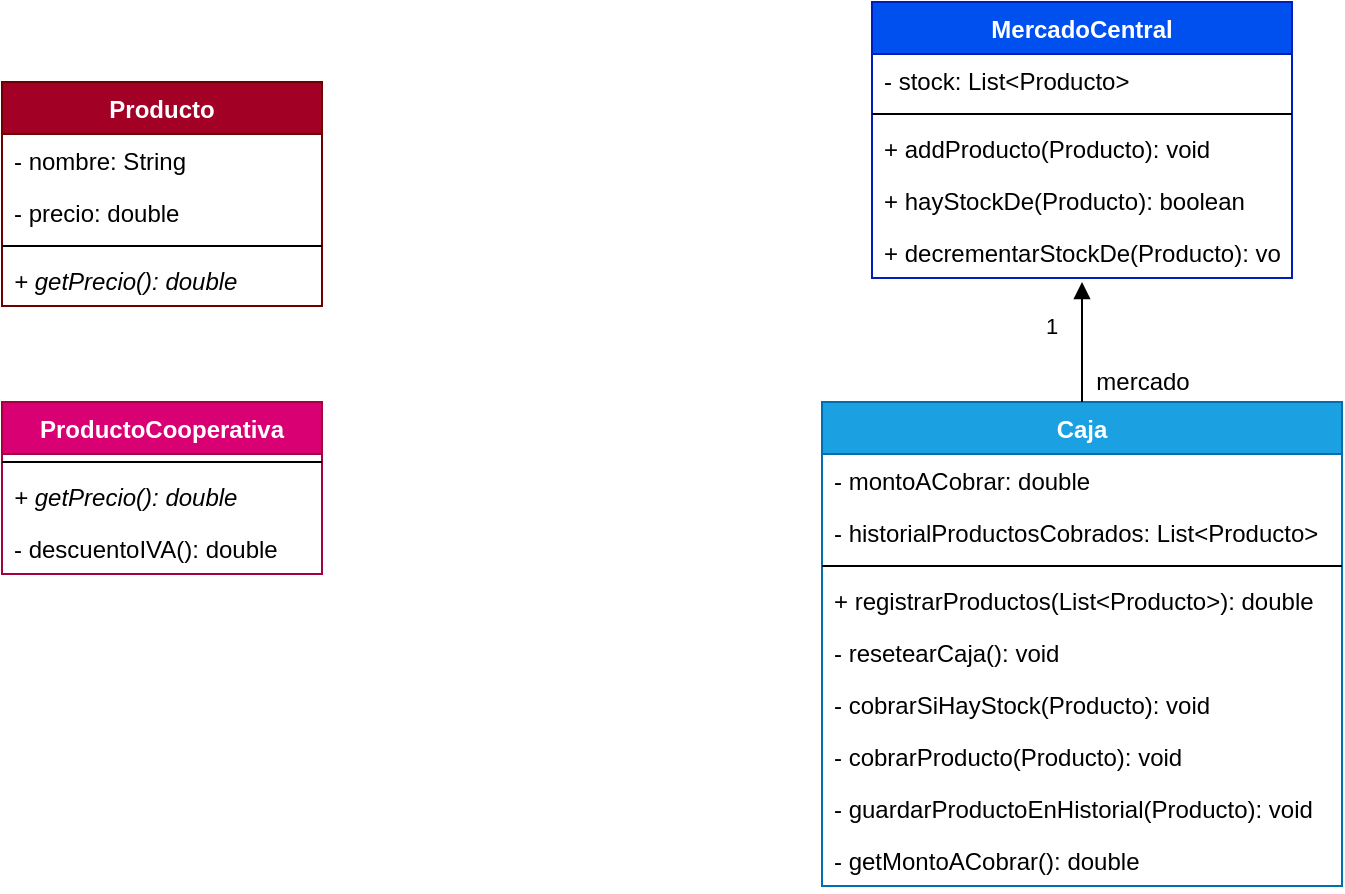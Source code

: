 <mxfile version="15.3.1" type="device"><diagram id="q6xif1N8gGkLMhKloS7R" name="Page-1"><mxGraphModel dx="1102" dy="582" grid="1" gridSize="10" guides="1" tooltips="1" connect="1" arrows="1" fold="1" page="1" pageScale="1" pageWidth="827" pageHeight="1169" math="0" shadow="0"><root><mxCell id="0"/><mxCell id="1" parent="0"/><mxCell id="BW0W7njLz1lV5XwxKbI1-1" value="Caja" style="swimlane;fontStyle=1;align=center;verticalAlign=top;childLayout=stackLayout;horizontal=1;startSize=26;horizontalStack=0;resizeParent=1;resizeParentMax=0;resizeLast=0;collapsible=1;marginBottom=0;fillColor=#1ba1e2;strokeColor=#006EAF;fontColor=#ffffff;" vertex="1" parent="1"><mxGeometry x="530" y="240" width="260" height="242" as="geometry"/></mxCell><mxCell id="BW0W7njLz1lV5XwxKbI1-2" value="- montoACobrar: double" style="text;strokeColor=none;fillColor=none;align=left;verticalAlign=top;spacingLeft=4;spacingRight=4;overflow=hidden;rotatable=0;points=[[0,0.5],[1,0.5]];portConstraint=eastwest;" vertex="1" parent="BW0W7njLz1lV5XwxKbI1-1"><mxGeometry y="26" width="260" height="26" as="geometry"/></mxCell><mxCell id="BW0W7njLz1lV5XwxKbI1-28" value="- historialProductosCobrados: List&lt;Producto&gt;" style="text;strokeColor=none;fillColor=none;align=left;verticalAlign=top;spacingLeft=4;spacingRight=4;overflow=hidden;rotatable=0;points=[[0,0.5],[1,0.5]];portConstraint=eastwest;" vertex="1" parent="BW0W7njLz1lV5XwxKbI1-1"><mxGeometry y="52" width="260" height="26" as="geometry"/></mxCell><mxCell id="BW0W7njLz1lV5XwxKbI1-3" value="" style="line;strokeWidth=1;fillColor=none;align=left;verticalAlign=middle;spacingTop=-1;spacingLeft=3;spacingRight=3;rotatable=0;labelPosition=right;points=[];portConstraint=eastwest;" vertex="1" parent="BW0W7njLz1lV5XwxKbI1-1"><mxGeometry y="78" width="260" height="8" as="geometry"/></mxCell><mxCell id="BW0W7njLz1lV5XwxKbI1-4" value="+ registrarProductos(List&lt;Producto&gt;): double" style="text;strokeColor=none;fillColor=none;align=left;verticalAlign=top;spacingLeft=4;spacingRight=4;overflow=hidden;rotatable=0;points=[[0,0.5],[1,0.5]];portConstraint=eastwest;" vertex="1" parent="BW0W7njLz1lV5XwxKbI1-1"><mxGeometry y="86" width="260" height="26" as="geometry"/></mxCell><mxCell id="BW0W7njLz1lV5XwxKbI1-7" value="- resetearCaja(): void" style="text;strokeColor=none;fillColor=none;align=left;verticalAlign=top;spacingLeft=4;spacingRight=4;overflow=hidden;rotatable=0;points=[[0,0.5],[1,0.5]];portConstraint=eastwest;" vertex="1" parent="BW0W7njLz1lV5XwxKbI1-1"><mxGeometry y="112" width="260" height="26" as="geometry"/></mxCell><mxCell id="BW0W7njLz1lV5XwxKbI1-6" value="- cobrarSiHayStock(Producto): void" style="text;strokeColor=none;fillColor=none;align=left;verticalAlign=top;spacingLeft=4;spacingRight=4;overflow=hidden;rotatable=0;points=[[0,0.5],[1,0.5]];portConstraint=eastwest;" vertex="1" parent="BW0W7njLz1lV5XwxKbI1-1"><mxGeometry y="138" width="260" height="26" as="geometry"/></mxCell><mxCell id="BW0W7njLz1lV5XwxKbI1-30" value="- cobrarProducto(Producto): void" style="text;strokeColor=none;fillColor=none;align=left;verticalAlign=top;spacingLeft=4;spacingRight=4;overflow=hidden;rotatable=0;points=[[0,0.5],[1,0.5]];portConstraint=eastwest;" vertex="1" parent="BW0W7njLz1lV5XwxKbI1-1"><mxGeometry y="164" width="260" height="26" as="geometry"/></mxCell><mxCell id="BW0W7njLz1lV5XwxKbI1-29" value="- guardarProductoEnHistorial(Producto): void" style="text;strokeColor=none;fillColor=none;align=left;verticalAlign=top;spacingLeft=4;spacingRight=4;overflow=hidden;rotatable=0;points=[[0,0.5],[1,0.5]];portConstraint=eastwest;" vertex="1" parent="BW0W7njLz1lV5XwxKbI1-1"><mxGeometry y="190" width="260" height="26" as="geometry"/></mxCell><mxCell id="BW0W7njLz1lV5XwxKbI1-5" value="- getMontoACobrar(): double" style="text;strokeColor=none;fillColor=none;align=left;verticalAlign=top;spacingLeft=4;spacingRight=4;overflow=hidden;rotatable=0;points=[[0,0.5],[1,0.5]];portConstraint=eastwest;" vertex="1" parent="BW0W7njLz1lV5XwxKbI1-1"><mxGeometry y="216" width="260" height="26" as="geometry"/></mxCell><mxCell id="BW0W7njLz1lV5XwxKbI1-8" value="MercadoCentral" style="swimlane;fontStyle=1;align=center;verticalAlign=top;childLayout=stackLayout;horizontal=1;startSize=26;horizontalStack=0;resizeParent=1;resizeParentMax=0;resizeLast=0;collapsible=1;marginBottom=0;fillColor=#0050ef;strokeColor=#001DBC;fontColor=#ffffff;" vertex="1" parent="1"><mxGeometry x="555" y="40" width="210" height="138" as="geometry"/></mxCell><mxCell id="BW0W7njLz1lV5XwxKbI1-9" value="- stock: List&lt;Producto&gt;" style="text;strokeColor=none;fillColor=none;align=left;verticalAlign=top;spacingLeft=4;spacingRight=4;overflow=hidden;rotatable=0;points=[[0,0.5],[1,0.5]];portConstraint=eastwest;" vertex="1" parent="BW0W7njLz1lV5XwxKbI1-8"><mxGeometry y="26" width="210" height="26" as="geometry"/></mxCell><mxCell id="BW0W7njLz1lV5XwxKbI1-10" value="" style="line;strokeWidth=1;fillColor=none;align=left;verticalAlign=middle;spacingTop=-1;spacingLeft=3;spacingRight=3;rotatable=0;labelPosition=right;points=[];portConstraint=eastwest;" vertex="1" parent="BW0W7njLz1lV5XwxKbI1-8"><mxGeometry y="52" width="210" height="8" as="geometry"/></mxCell><mxCell id="BW0W7njLz1lV5XwxKbI1-34" value="+ addProducto(Producto): void" style="text;strokeColor=none;fillColor=none;align=left;verticalAlign=top;spacingLeft=4;spacingRight=4;overflow=hidden;rotatable=0;points=[[0,0.5],[1,0.5]];portConstraint=eastwest;" vertex="1" parent="BW0W7njLz1lV5XwxKbI1-8"><mxGeometry y="60" width="210" height="26" as="geometry"/></mxCell><mxCell id="BW0W7njLz1lV5XwxKbI1-11" value="+ hayStockDe(Producto): boolean" style="text;strokeColor=none;fillColor=none;align=left;verticalAlign=top;spacingLeft=4;spacingRight=4;overflow=hidden;rotatable=0;points=[[0,0.5],[1,0.5]];portConstraint=eastwest;" vertex="1" parent="BW0W7njLz1lV5XwxKbI1-8"><mxGeometry y="86" width="210" height="26" as="geometry"/></mxCell><mxCell id="BW0W7njLz1lV5XwxKbI1-12" value="+ decrementarStockDe(Producto): void" style="text;strokeColor=none;fillColor=none;align=left;verticalAlign=top;spacingLeft=4;spacingRight=4;overflow=hidden;rotatable=0;points=[[0,0.5],[1,0.5]];portConstraint=eastwest;" vertex="1" parent="BW0W7njLz1lV5XwxKbI1-8"><mxGeometry y="112" width="210" height="26" as="geometry"/></mxCell><mxCell id="BW0W7njLz1lV5XwxKbI1-14" value="ProductoCooperativa" style="swimlane;fontStyle=1;align=center;verticalAlign=top;childLayout=stackLayout;horizontal=1;startSize=26;horizontalStack=0;resizeParent=1;resizeParentMax=0;resizeLast=0;collapsible=1;marginBottom=0;fillColor=#d80073;strokeColor=#A50040;fontColor=#ffffff;" vertex="1" parent="1"><mxGeometry x="120" y="240" width="160" height="86" as="geometry"/></mxCell><mxCell id="BW0W7njLz1lV5XwxKbI1-16" value="" style="line;strokeWidth=1;fillColor=none;align=left;verticalAlign=middle;spacingTop=-1;spacingLeft=3;spacingRight=3;rotatable=0;labelPosition=right;points=[];portConstraint=eastwest;" vertex="1" parent="BW0W7njLz1lV5XwxKbI1-14"><mxGeometry y="26" width="160" height="8" as="geometry"/></mxCell><mxCell id="BW0W7njLz1lV5XwxKbI1-27" value="+ getPrecio(): double" style="text;strokeColor=none;fillColor=none;align=left;verticalAlign=top;spacingLeft=4;spacingRight=4;overflow=hidden;rotatable=0;points=[[0,0.5],[1,0.5]];portConstraint=eastwest;fontStyle=2" vertex="1" parent="BW0W7njLz1lV5XwxKbI1-14"><mxGeometry y="34" width="160" height="26" as="geometry"/></mxCell><mxCell id="BW0W7njLz1lV5XwxKbI1-17" value="- descuentoIVA(): double" style="text;strokeColor=none;fillColor=none;align=left;verticalAlign=top;spacingLeft=4;spacingRight=4;overflow=hidden;rotatable=0;points=[[0,0.5],[1,0.5]];portConstraint=eastwest;" vertex="1" parent="BW0W7njLz1lV5XwxKbI1-14"><mxGeometry y="60" width="160" height="26" as="geometry"/></mxCell><mxCell id="BW0W7njLz1lV5XwxKbI1-23" value="Producto" style="swimlane;fontStyle=1;align=center;verticalAlign=top;childLayout=stackLayout;horizontal=1;startSize=26;horizontalStack=0;resizeParent=1;resizeParentMax=0;resizeLast=0;collapsible=1;marginBottom=0;fillColor=#a20025;strokeColor=#6F0000;fontColor=#ffffff;" vertex="1" parent="1"><mxGeometry x="120" y="80" width="160" height="112" as="geometry"/></mxCell><mxCell id="BW0W7njLz1lV5XwxKbI1-35" value="- nombre: String" style="text;strokeColor=none;fillColor=none;align=left;verticalAlign=top;spacingLeft=4;spacingRight=4;overflow=hidden;rotatable=0;points=[[0,0.5],[1,0.5]];portConstraint=eastwest;" vertex="1" parent="BW0W7njLz1lV5XwxKbI1-23"><mxGeometry y="26" width="160" height="26" as="geometry"/></mxCell><mxCell id="BW0W7njLz1lV5XwxKbI1-24" value="- precio: double" style="text;strokeColor=none;fillColor=none;align=left;verticalAlign=top;spacingLeft=4;spacingRight=4;overflow=hidden;rotatable=0;points=[[0,0.5],[1,0.5]];portConstraint=eastwest;" vertex="1" parent="BW0W7njLz1lV5XwxKbI1-23"><mxGeometry y="52" width="160" height="26" as="geometry"/></mxCell><mxCell id="BW0W7njLz1lV5XwxKbI1-25" value="" style="line;strokeWidth=1;fillColor=none;align=left;verticalAlign=middle;spacingTop=-1;spacingLeft=3;spacingRight=3;rotatable=0;labelPosition=right;points=[];portConstraint=eastwest;" vertex="1" parent="BW0W7njLz1lV5XwxKbI1-23"><mxGeometry y="78" width="160" height="8" as="geometry"/></mxCell><mxCell id="BW0W7njLz1lV5XwxKbI1-26" value="+ getPrecio(): double" style="text;strokeColor=none;fillColor=none;align=left;verticalAlign=top;spacingLeft=4;spacingRight=4;overflow=hidden;rotatable=0;points=[[0,0.5],[1,0.5]];portConstraint=eastwest;fontStyle=2" vertex="1" parent="BW0W7njLz1lV5XwxKbI1-23"><mxGeometry y="86" width="160" height="26" as="geometry"/></mxCell><mxCell id="BW0W7njLz1lV5XwxKbI1-31" value="" style="endArrow=block;endFill=1;html=1;edgeStyle=orthogonalEdgeStyle;align=left;verticalAlign=top;exitX=0.5;exitY=0;exitDx=0;exitDy=0;" edge="1" parent="1" source="BW0W7njLz1lV5XwxKbI1-1"><mxGeometry x="-1" relative="1" as="geometry"><mxPoint x="330" y="300" as="sourcePoint"/><mxPoint x="660" y="180" as="targetPoint"/></mxGeometry></mxCell><mxCell id="BW0W7njLz1lV5XwxKbI1-32" value="1" style="edgeLabel;resizable=0;html=1;align=left;verticalAlign=bottom;" connectable="0" vertex="1" parent="BW0W7njLz1lV5XwxKbI1-31"><mxGeometry x="-1" relative="1" as="geometry"><mxPoint x="-20" y="-30" as="offset"/></mxGeometry></mxCell><mxCell id="BW0W7njLz1lV5XwxKbI1-33" value="mercado" style="text;html=1;align=center;verticalAlign=middle;resizable=0;points=[];autosize=1;strokeColor=none;fillColor=none;" vertex="1" parent="1"><mxGeometry x="660" y="220" width="60" height="20" as="geometry"/></mxCell></root></mxGraphModel></diagram></mxfile>